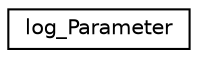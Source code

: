 digraph "Graphical Class Hierarchy"
{
 // INTERACTIVE_SVG=YES
  edge [fontname="Helvetica",fontsize="10",labelfontname="Helvetica",labelfontsize="10"];
  node [fontname="Helvetica",fontsize="10",shape=record];
  rankdir="LR";
  Node1 [label="log_Parameter",height=0.2,width=0.4,color="black", fillcolor="white", style="filled",URL="$structlog__Parameter.html"];
}
